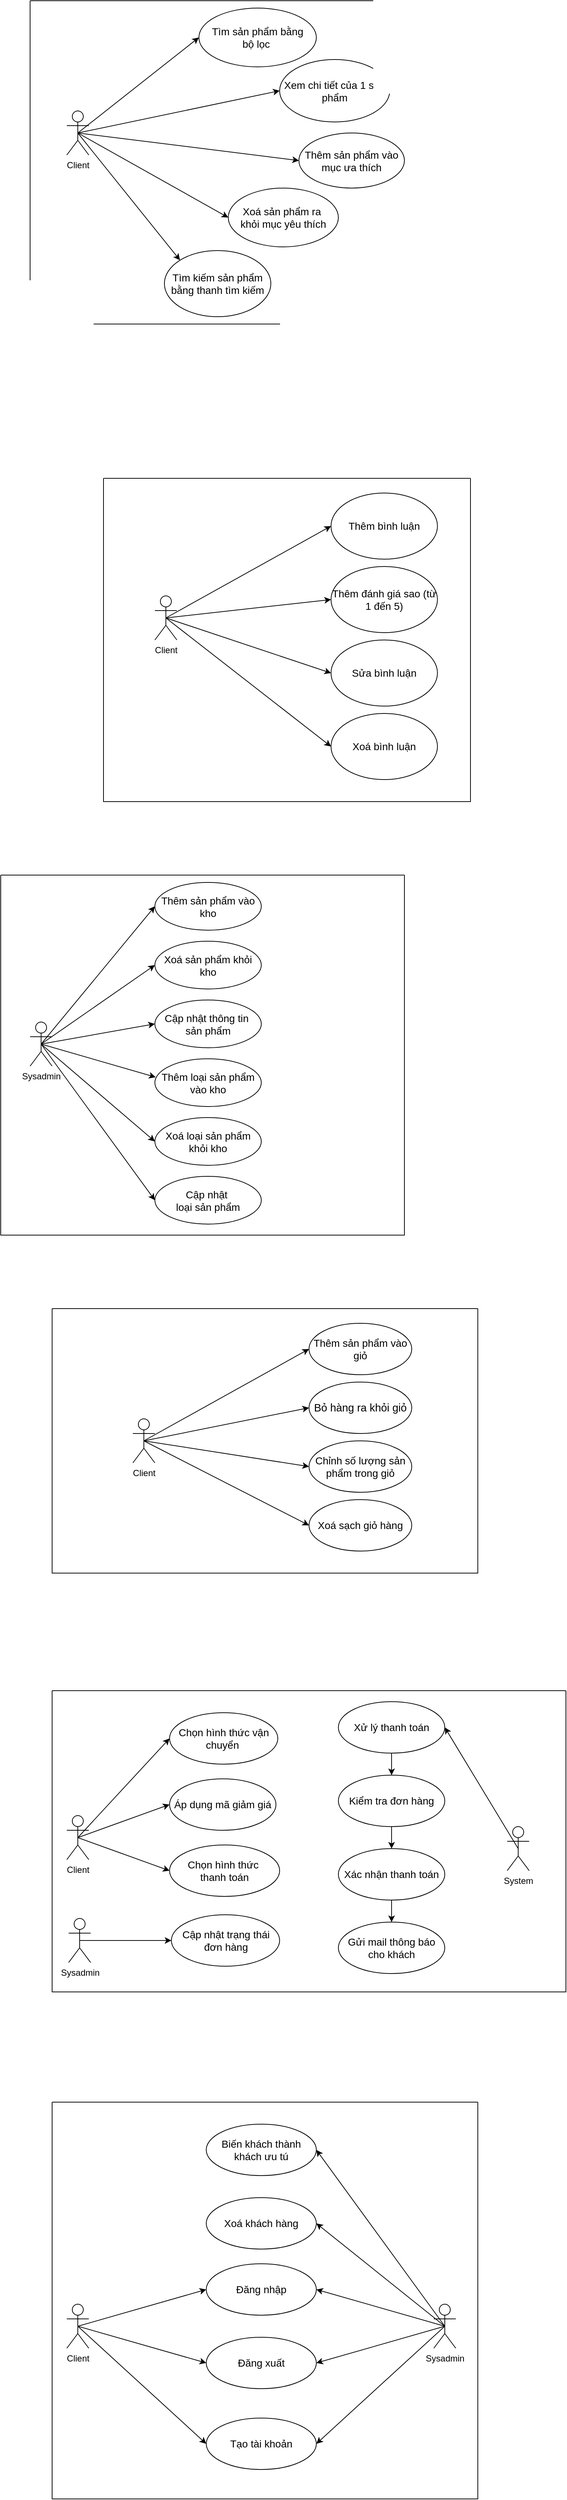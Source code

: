 <mxfile version="24.8.4">
  <diagram name="Page-1" id="LvXtny7HEHkpSI42lx_Y">
    <mxGraphModel dx="880" dy="1629" grid="1" gridSize="10" guides="1" tooltips="1" connect="1" arrows="1" fold="1" page="1" pageScale="1" pageWidth="850" pageHeight="1100" math="0" shadow="0">
      <root>
        <mxCell id="0" />
        <mxCell id="1" parent="0" />
        <mxCell id="e6VT9PuegIeBSxXCI6qS-4" value="" style="swimlane;startSize=0;" parent="1" vertex="1">
          <mxGeometry x="170" y="-100" width="600" height="440" as="geometry" />
        </mxCell>
        <mxCell id="e6VT9PuegIeBSxXCI6qS-1" value="Client" style="shape=umlActor;verticalLabelPosition=bottom;verticalAlign=top;html=1;outlineConnect=0;" parent="e6VT9PuegIeBSxXCI6qS-4" vertex="1">
          <mxGeometry x="50" y="150" width="30" height="60" as="geometry" />
        </mxCell>
        <mxCell id="e6VT9PuegIeBSxXCI6qS-5" value="&lt;font style=&quot;font-size: 14px;&quot;&gt;Tìm sản phẩm bằng bộ&amp;nbsp;&lt;/font&gt;&lt;font style=&quot;background-color: initial; font-size: 14px;&quot;&gt;l&lt;/font&gt;&lt;span style=&quot;background-color: initial; font-size: 14px;&quot;&gt;ọc&amp;nbsp;&lt;/span&gt;" style="ellipse;whiteSpace=wrap;html=1;" parent="e6VT9PuegIeBSxXCI6qS-4" vertex="1">
          <mxGeometry x="230" y="10" width="160" height="80" as="geometry" />
        </mxCell>
        <mxCell id="e6VT9PuegIeBSxXCI6qS-6" value="&lt;font style=&quot;font-size: 14px;&quot;&gt;Xem chi tiết của 1 sản phẩm&lt;/font&gt;" style="ellipse;whiteSpace=wrap;html=1;" parent="e6VT9PuegIeBSxXCI6qS-4" vertex="1">
          <mxGeometry x="340" y="80" width="150" height="85" as="geometry" />
        </mxCell>
        <mxCell id="e6VT9PuegIeBSxXCI6qS-7" value="&lt;font style=&quot;font-size: 14px;&quot;&gt;Thêm sản phẩm vào mục ưa thích&lt;/font&gt;" style="ellipse;whiteSpace=wrap;html=1;" parent="e6VT9PuegIeBSxXCI6qS-4" vertex="1">
          <mxGeometry x="366.25" y="180" width="143.75" height="75" as="geometry" />
        </mxCell>
        <mxCell id="e6VT9PuegIeBSxXCI6qS-9" value="" style="endArrow=classic;html=1;rounded=0;exitX=0.5;exitY=0.5;exitDx=0;exitDy=0;exitPerimeter=0;entryX=0;entryY=0.5;entryDx=0;entryDy=0;" parent="e6VT9PuegIeBSxXCI6qS-4" source="e6VT9PuegIeBSxXCI6qS-1" target="e6VT9PuegIeBSxXCI6qS-5" edge="1">
          <mxGeometry width="50" height="50" relative="1" as="geometry">
            <mxPoint x="200" y="180" as="sourcePoint" />
            <mxPoint x="250" y="130" as="targetPoint" />
          </mxGeometry>
        </mxCell>
        <mxCell id="e6VT9PuegIeBSxXCI6qS-10" value="" style="endArrow=classic;html=1;rounded=0;exitX=0.5;exitY=0.5;exitDx=0;exitDy=0;exitPerimeter=0;entryX=0;entryY=0.5;entryDx=0;entryDy=0;" parent="e6VT9PuegIeBSxXCI6qS-4" source="e6VT9PuegIeBSxXCI6qS-1" target="e6VT9PuegIeBSxXCI6qS-6" edge="1">
          <mxGeometry width="50" height="50" relative="1" as="geometry">
            <mxPoint x="45" y="190" as="sourcePoint" />
            <mxPoint x="270" y="80" as="targetPoint" />
          </mxGeometry>
        </mxCell>
        <mxCell id="e6VT9PuegIeBSxXCI6qS-11" value="" style="endArrow=classic;html=1;rounded=0;entryX=0;entryY=0.5;entryDx=0;entryDy=0;exitX=0.5;exitY=0.5;exitDx=0;exitDy=0;exitPerimeter=0;" parent="e6VT9PuegIeBSxXCI6qS-4" source="e6VT9PuegIeBSxXCI6qS-1" target="e6VT9PuegIeBSxXCI6qS-7" edge="1">
          <mxGeometry width="50" height="50" relative="1" as="geometry">
            <mxPoint x="45" y="190" as="sourcePoint" />
            <mxPoint x="270" y="210" as="targetPoint" />
          </mxGeometry>
        </mxCell>
        <mxCell id="JCgOfN1_3YYLHY2QdvUY-4" value="&lt;font style=&quot;font-size: 14px;&quot;&gt;Tìm kiếm sản phẩm bằng thanh tìm kiếm&lt;/font&gt;" style="ellipse;whiteSpace=wrap;html=1;" parent="e6VT9PuegIeBSxXCI6qS-4" vertex="1">
          <mxGeometry x="183" y="340" width="145" height="90" as="geometry" />
        </mxCell>
        <mxCell id="JCgOfN1_3YYLHY2QdvUY-5" value="" style="endArrow=classic;html=1;rounded=0;entryX=0;entryY=0;entryDx=0;entryDy=0;exitX=0.5;exitY=0.5;exitDx=0;exitDy=0;exitPerimeter=0;" parent="e6VT9PuegIeBSxXCI6qS-4" source="e6VT9PuegIeBSxXCI6qS-1" target="JCgOfN1_3YYLHY2QdvUY-4" edge="1">
          <mxGeometry width="50" height="50" relative="1" as="geometry">
            <mxPoint x="45" y="190" as="sourcePoint" />
            <mxPoint x="220" y="305" as="targetPoint" />
          </mxGeometry>
        </mxCell>
        <mxCell id="BVyv462IixhQ07pMpROs-1" value="&lt;span style=&quot;font-size: 14px;&quot;&gt;Xoá sản phẩm ra&amp;nbsp;&lt;/span&gt;&lt;div&gt;&lt;span style=&quot;font-size: 14px;&quot;&gt;khỏi mục yêu thích&lt;/span&gt;&lt;/div&gt;" style="ellipse;whiteSpace=wrap;html=1;" parent="e6VT9PuegIeBSxXCI6qS-4" vertex="1">
          <mxGeometry x="270" y="255" width="150" height="80" as="geometry" />
        </mxCell>
        <mxCell id="BVyv462IixhQ07pMpROs-2" value="" style="endArrow=classic;html=1;rounded=0;entryX=0;entryY=0.5;entryDx=0;entryDy=0;exitX=0.5;exitY=0.5;exitDx=0;exitDy=0;exitPerimeter=0;" parent="e6VT9PuegIeBSxXCI6qS-4" source="e6VT9PuegIeBSxXCI6qS-1" target="BVyv462IixhQ07pMpROs-1" edge="1">
          <mxGeometry width="50" height="50" relative="1" as="geometry">
            <mxPoint x="35" y="190" as="sourcePoint" />
            <mxPoint x="240" y="280" as="targetPoint" />
          </mxGeometry>
        </mxCell>
        <mxCell id="e6VT9PuegIeBSxXCI6qS-15" value="" style="swimlane;startSize=0;" parent="1" vertex="1">
          <mxGeometry x="270" y="550" width="500" height="440" as="geometry" />
        </mxCell>
        <mxCell id="e6VT9PuegIeBSxXCI6qS-16" value="Client" style="shape=umlActor;verticalLabelPosition=bottom;verticalAlign=top;html=1;outlineConnect=0;" parent="e6VT9PuegIeBSxXCI6qS-15" vertex="1">
          <mxGeometry x="70" y="160" width="30" height="60" as="geometry" />
        </mxCell>
        <mxCell id="e6VT9PuegIeBSxXCI6qS-17" value="&lt;font style=&quot;font-size: 14px;&quot;&gt;Thêm bình luận&lt;/font&gt;" style="ellipse;whiteSpace=wrap;html=1;" parent="e6VT9PuegIeBSxXCI6qS-15" vertex="1">
          <mxGeometry x="310" y="20" width="145" height="90" as="geometry" />
        </mxCell>
        <mxCell id="e6VT9PuegIeBSxXCI6qS-18" value="&lt;span style=&quot;font-size: 14px;&quot;&gt;Thêm đánh giá sao (từ 1 đến 5)&lt;/span&gt;" style="ellipse;whiteSpace=wrap;html=1;" parent="e6VT9PuegIeBSxXCI6qS-15" vertex="1">
          <mxGeometry x="310" y="120" width="145" height="90" as="geometry" />
        </mxCell>
        <mxCell id="e6VT9PuegIeBSxXCI6qS-19" value="&lt;div&gt;&lt;font style=&quot;font-size: 14px;&quot;&gt;Sửa bình luận&lt;/font&gt;&lt;/div&gt;" style="ellipse;whiteSpace=wrap;html=1;" parent="e6VT9PuegIeBSxXCI6qS-15" vertex="1">
          <mxGeometry x="310" y="220" width="145" height="90" as="geometry" />
        </mxCell>
        <mxCell id="e6VT9PuegIeBSxXCI6qS-20" value="&lt;div&gt;&lt;font style=&quot;font-size: 14px;&quot;&gt;Xoá bình luận&lt;/font&gt;&lt;/div&gt;" style="ellipse;whiteSpace=wrap;html=1;" parent="e6VT9PuegIeBSxXCI6qS-15" vertex="1">
          <mxGeometry x="310" y="320" width="145" height="90" as="geometry" />
        </mxCell>
        <mxCell id="e6VT9PuegIeBSxXCI6qS-21" value="" style="endArrow=classic;html=1;rounded=0;exitX=0.5;exitY=0.5;exitDx=0;exitDy=0;exitPerimeter=0;entryX=0;entryY=0.5;entryDx=0;entryDy=0;" parent="e6VT9PuegIeBSxXCI6qS-15" source="e6VT9PuegIeBSxXCI6qS-16" target="e6VT9PuegIeBSxXCI6qS-17" edge="1">
          <mxGeometry width="50" height="50" relative="1" as="geometry">
            <mxPoint x="250" y="190" as="sourcePoint" />
            <mxPoint x="300" y="140" as="targetPoint" />
          </mxGeometry>
        </mxCell>
        <mxCell id="e6VT9PuegIeBSxXCI6qS-22" value="" style="endArrow=classic;html=1;rounded=0;exitX=0.5;exitY=0.5;exitDx=0;exitDy=0;exitPerimeter=0;entryX=0;entryY=0.5;entryDx=0;entryDy=0;" parent="e6VT9PuegIeBSxXCI6qS-15" source="e6VT9PuegIeBSxXCI6qS-16" target="e6VT9PuegIeBSxXCI6qS-18" edge="1">
          <mxGeometry width="50" height="50" relative="1" as="geometry">
            <mxPoint x="95" y="200" as="sourcePoint" />
            <mxPoint x="320" y="90" as="targetPoint" />
          </mxGeometry>
        </mxCell>
        <mxCell id="e6VT9PuegIeBSxXCI6qS-23" value="" style="endArrow=classic;html=1;rounded=0;entryX=0;entryY=0.5;entryDx=0;entryDy=0;exitX=0.5;exitY=0.5;exitDx=0;exitDy=0;exitPerimeter=0;" parent="e6VT9PuegIeBSxXCI6qS-15" source="e6VT9PuegIeBSxXCI6qS-16" target="e6VT9PuegIeBSxXCI6qS-19" edge="1">
          <mxGeometry width="50" height="50" relative="1" as="geometry">
            <mxPoint x="95" y="200" as="sourcePoint" />
            <mxPoint x="320" y="220" as="targetPoint" />
          </mxGeometry>
        </mxCell>
        <mxCell id="e6VT9PuegIeBSxXCI6qS-24" value="" style="endArrow=classic;html=1;rounded=0;entryX=0;entryY=0.5;entryDx=0;entryDy=0;exitX=0.5;exitY=0.5;exitDx=0;exitDy=0;exitPerimeter=0;" parent="e6VT9PuegIeBSxXCI6qS-15" source="e6VT9PuegIeBSxXCI6qS-16" target="e6VT9PuegIeBSxXCI6qS-20" edge="1">
          <mxGeometry width="50" height="50" relative="1" as="geometry">
            <mxPoint x="95" y="200" as="sourcePoint" />
            <mxPoint x="320" y="280" as="targetPoint" />
          </mxGeometry>
        </mxCell>
        <mxCell id="e6VT9PuegIeBSxXCI6qS-26" value="" style="swimlane;startSize=0;" parent="1" vertex="1">
          <mxGeometry x="200" y="1680" width="580" height="360" as="geometry" />
        </mxCell>
        <mxCell id="e6VT9PuegIeBSxXCI6qS-27" value="Client" style="shape=umlActor;verticalLabelPosition=bottom;verticalAlign=top;html=1;outlineConnect=0;" parent="e6VT9PuegIeBSxXCI6qS-26" vertex="1">
          <mxGeometry x="110" y="150" width="30" height="60" as="geometry" />
        </mxCell>
        <mxCell id="e6VT9PuegIeBSxXCI6qS-28" value="&lt;font style=&quot;font-size: 14px;&quot;&gt;Thêm sản phẩm vào giỏ&lt;/font&gt;" style="ellipse;whiteSpace=wrap;html=1;" parent="e6VT9PuegIeBSxXCI6qS-26" vertex="1">
          <mxGeometry x="350" y="20" width="140" height="70" as="geometry" />
        </mxCell>
        <mxCell id="e6VT9PuegIeBSxXCI6qS-29" value="&lt;span id=&quot;docs-internal-guid-1b1d951b-7fff-7fb7-a342-1d628ba46eca&quot;&gt;&lt;span style=&quot;font-size: 11pt; font-family: Arial, sans-serif; background-color: transparent; font-variant-numeric: normal; font-variant-east-asian: normal; font-variant-alternates: normal; font-variant-position: normal; vertical-align: baseline; white-space-collapse: preserve;&quot;&gt;Bỏ hàng ra khỏi giỏ&lt;/span&gt;&lt;/span&gt;" style="ellipse;whiteSpace=wrap;html=1;" parent="e6VT9PuegIeBSxXCI6qS-26" vertex="1">
          <mxGeometry x="350" y="100" width="140" height="70" as="geometry" />
        </mxCell>
        <mxCell id="e6VT9PuegIeBSxXCI6qS-31" value="&lt;font style=&quot;font-size: 14px;&quot;&gt;Chỉnh số lượng sản phẩm trong giỏ&lt;/font&gt;" style="ellipse;whiteSpace=wrap;html=1;" parent="e6VT9PuegIeBSxXCI6qS-26" vertex="1">
          <mxGeometry x="350" y="180" width="140" height="70" as="geometry" />
        </mxCell>
        <mxCell id="e6VT9PuegIeBSxXCI6qS-32" value="" style="endArrow=classic;html=1;rounded=0;exitX=0.5;exitY=0.5;exitDx=0;exitDy=0;exitPerimeter=0;entryX=0;entryY=0.5;entryDx=0;entryDy=0;" parent="e6VT9PuegIeBSxXCI6qS-26" source="e6VT9PuegIeBSxXCI6qS-27" target="e6VT9PuegIeBSxXCI6qS-28" edge="1">
          <mxGeometry width="50" height="50" relative="1" as="geometry">
            <mxPoint x="290" y="180" as="sourcePoint" />
            <mxPoint x="340" y="130" as="targetPoint" />
          </mxGeometry>
        </mxCell>
        <mxCell id="e6VT9PuegIeBSxXCI6qS-33" value="" style="endArrow=classic;html=1;rounded=0;exitX=0.5;exitY=0.5;exitDx=0;exitDy=0;exitPerimeter=0;entryX=0;entryY=0.5;entryDx=0;entryDy=0;" parent="e6VT9PuegIeBSxXCI6qS-26" source="e6VT9PuegIeBSxXCI6qS-27" target="e6VT9PuegIeBSxXCI6qS-29" edge="1">
          <mxGeometry width="50" height="50" relative="1" as="geometry">
            <mxPoint x="135" y="190" as="sourcePoint" />
            <mxPoint x="360" y="80" as="targetPoint" />
          </mxGeometry>
        </mxCell>
        <mxCell id="e6VT9PuegIeBSxXCI6qS-35" value="" style="endArrow=classic;html=1;rounded=0;entryX=0;entryY=0.5;entryDx=0;entryDy=0;exitX=0.5;exitY=0.5;exitDx=0;exitDy=0;exitPerimeter=0;" parent="e6VT9PuegIeBSxXCI6qS-26" source="e6VT9PuegIeBSxXCI6qS-27" target="e6VT9PuegIeBSxXCI6qS-31" edge="1">
          <mxGeometry width="50" height="50" relative="1" as="geometry">
            <mxPoint x="135" y="190" as="sourcePoint" />
            <mxPoint x="360" y="270" as="targetPoint" />
          </mxGeometry>
        </mxCell>
        <mxCell id="e6VT9PuegIeBSxXCI6qS-59" value="&lt;font style=&quot;font-size: 14px;&quot;&gt;Xoá sạch giỏ hàng&lt;/font&gt;" style="ellipse;whiteSpace=wrap;html=1;" parent="e6VT9PuegIeBSxXCI6qS-26" vertex="1">
          <mxGeometry x="350" y="260" width="140" height="70" as="geometry" />
        </mxCell>
        <mxCell id="e6VT9PuegIeBSxXCI6qS-60" value="" style="endArrow=classic;html=1;rounded=0;entryX=0;entryY=0.5;entryDx=0;entryDy=0;exitX=0.5;exitY=0.5;exitDx=0;exitDy=0;exitPerimeter=0;" parent="e6VT9PuegIeBSxXCI6qS-26" source="e6VT9PuegIeBSxXCI6qS-27" target="e6VT9PuegIeBSxXCI6qS-59" edge="1">
          <mxGeometry width="50" height="50" relative="1" as="geometry">
            <mxPoint x="135" y="190" as="sourcePoint" />
            <mxPoint x="360" y="280" as="targetPoint" />
          </mxGeometry>
        </mxCell>
        <mxCell id="e6VT9PuegIeBSxXCI6qS-37" value="" style="swimlane;startSize=0;" parent="1" vertex="1">
          <mxGeometry x="130" y="1090" width="550" height="490" as="geometry" />
        </mxCell>
        <mxCell id="e6VT9PuegIeBSxXCI6qS-38" value="Sysadmin" style="shape=umlActor;verticalLabelPosition=bottom;verticalAlign=top;html=1;outlineConnect=0;" parent="e6VT9PuegIeBSxXCI6qS-37" vertex="1">
          <mxGeometry x="40" y="200" width="30" height="60" as="geometry" />
        </mxCell>
        <mxCell id="e6VT9PuegIeBSxXCI6qS-43" value="" style="endArrow=classic;html=1;rounded=0;exitX=0.5;exitY=0.5;exitDx=0;exitDy=0;exitPerimeter=0;entryX=0;entryY=0.5;entryDx=0;entryDy=0;" parent="e6VT9PuegIeBSxXCI6qS-37" source="e6VT9PuegIeBSxXCI6qS-38" target="BVyv462IixhQ07pMpROs-4" edge="1">
          <mxGeometry width="50" height="50" relative="1" as="geometry">
            <mxPoint x="275" y="195" as="sourcePoint" />
            <mxPoint x="335" y="70" as="targetPoint" />
          </mxGeometry>
        </mxCell>
        <mxCell id="BVyv462IixhQ07pMpROs-4" value="&lt;span style=&quot;font-size: 14px;&quot;&gt;Thêm sản phẩm vào kho&lt;/span&gt;" style="ellipse;whiteSpace=wrap;html=1;" parent="e6VT9PuegIeBSxXCI6qS-37" vertex="1">
          <mxGeometry x="210" y="10" width="145" height="65" as="geometry" />
        </mxCell>
        <mxCell id="BVyv462IixhQ07pMpROs-5" value="&lt;span style=&quot;font-size: 14px;&quot;&gt;Xoá sản phẩm khỏi kho&lt;/span&gt;" style="ellipse;whiteSpace=wrap;html=1;" parent="e6VT9PuegIeBSxXCI6qS-37" vertex="1">
          <mxGeometry x="210" y="90" width="145" height="65" as="geometry" />
        </mxCell>
        <mxCell id="g7pzx_9ak5Ifbm7UY1Rb-11" value="&lt;span style=&quot;font-size: 14px;&quot;&gt;Cập nhật thông tin&amp;nbsp;&lt;/span&gt;&lt;div&gt;&lt;span style=&quot;font-size: 14px;&quot;&gt;sản phẩm&lt;/span&gt;&lt;/div&gt;" style="ellipse;whiteSpace=wrap;html=1;" parent="e6VT9PuegIeBSxXCI6qS-37" vertex="1">
          <mxGeometry x="210" y="170" width="145" height="65" as="geometry" />
        </mxCell>
        <mxCell id="g7pzx_9ak5Ifbm7UY1Rb-12" value="&lt;span style=&quot;font-size: 14px;&quot;&gt;Thêm loại sản phẩm vào kho&lt;/span&gt;" style="ellipse;whiteSpace=wrap;html=1;" parent="e6VT9PuegIeBSxXCI6qS-37" vertex="1">
          <mxGeometry x="210" y="250" width="145" height="65" as="geometry" />
        </mxCell>
        <mxCell id="g7pzx_9ak5Ifbm7UY1Rb-13" value="&lt;span style=&quot;font-size: 14px;&quot;&gt;Xoá&amp;nbsp;&lt;/span&gt;&lt;span style=&quot;font-size: 14px;&quot;&gt;loại&amp;nbsp;&lt;/span&gt;&lt;span style=&quot;font-size: 14px;&quot;&gt;sản phẩm khỏi kho&lt;/span&gt;" style="ellipse;whiteSpace=wrap;html=1;" parent="e6VT9PuegIeBSxXCI6qS-37" vertex="1">
          <mxGeometry x="210" y="330" width="145" height="65" as="geometry" />
        </mxCell>
        <mxCell id="g7pzx_9ak5Ifbm7UY1Rb-14" value="&lt;span style=&quot;font-size: 14px;&quot;&gt;Cập nhật&amp;nbsp;&lt;br&gt;&lt;/span&gt;&lt;div&gt;&lt;span style=&quot;font-size: 14px; background-color: initial;&quot;&gt;loại&amp;nbsp;&lt;/span&gt;&lt;span style=&quot;font-size: 14px;&quot;&gt;sản phẩm&lt;/span&gt;&lt;/div&gt;" style="ellipse;whiteSpace=wrap;html=1;" parent="e6VT9PuegIeBSxXCI6qS-37" vertex="1">
          <mxGeometry x="210" y="410" width="145" height="65" as="geometry" />
        </mxCell>
        <mxCell id="g7pzx_9ak5Ifbm7UY1Rb-15" value="" style="endArrow=classic;html=1;rounded=0;exitX=0.5;exitY=0.5;exitDx=0;exitDy=0;exitPerimeter=0;entryX=0;entryY=0.5;entryDx=0;entryDy=0;" parent="e6VT9PuegIeBSxXCI6qS-37" source="e6VT9PuegIeBSxXCI6qS-38" target="BVyv462IixhQ07pMpROs-5" edge="1">
          <mxGeometry width="50" height="50" relative="1" as="geometry">
            <mxPoint x="65" y="203" as="sourcePoint" />
            <mxPoint x="220" y="53" as="targetPoint" />
          </mxGeometry>
        </mxCell>
        <mxCell id="g7pzx_9ak5Ifbm7UY1Rb-16" value="" style="endArrow=classic;html=1;rounded=0;exitX=0.5;exitY=0.5;exitDx=0;exitDy=0;exitPerimeter=0;entryX=0;entryY=0.5;entryDx=0;entryDy=0;" parent="e6VT9PuegIeBSxXCI6qS-37" source="e6VT9PuegIeBSxXCI6qS-38" target="g7pzx_9ak5Ifbm7UY1Rb-11" edge="1">
          <mxGeometry width="50" height="50" relative="1" as="geometry">
            <mxPoint x="65" y="203" as="sourcePoint" />
            <mxPoint x="220" y="133" as="targetPoint" />
          </mxGeometry>
        </mxCell>
        <mxCell id="g7pzx_9ak5Ifbm7UY1Rb-17" value="" style="endArrow=classic;html=1;rounded=0;exitX=0.5;exitY=0.5;exitDx=0;exitDy=0;exitPerimeter=0;entryX=0.007;entryY=0.385;entryDx=0;entryDy=0;entryPerimeter=0;" parent="e6VT9PuegIeBSxXCI6qS-37" source="e6VT9PuegIeBSxXCI6qS-38" target="g7pzx_9ak5Ifbm7UY1Rb-12" edge="1">
          <mxGeometry width="50" height="50" relative="1" as="geometry">
            <mxPoint x="65" y="203" as="sourcePoint" />
            <mxPoint x="220" y="213" as="targetPoint" />
          </mxGeometry>
        </mxCell>
        <mxCell id="g7pzx_9ak5Ifbm7UY1Rb-18" value="" style="endArrow=classic;html=1;rounded=0;exitX=0.5;exitY=0.5;exitDx=0;exitDy=0;exitPerimeter=0;entryX=0;entryY=0.5;entryDx=0;entryDy=0;" parent="e6VT9PuegIeBSxXCI6qS-37" source="e6VT9PuegIeBSxXCI6qS-38" target="g7pzx_9ak5Ifbm7UY1Rb-13" edge="1">
          <mxGeometry width="50" height="50" relative="1" as="geometry">
            <mxPoint x="65" y="203" as="sourcePoint" />
            <mxPoint x="221" y="285" as="targetPoint" />
          </mxGeometry>
        </mxCell>
        <mxCell id="g7pzx_9ak5Ifbm7UY1Rb-19" value="" style="endArrow=classic;html=1;rounded=0;exitX=0.5;exitY=0.5;exitDx=0;exitDy=0;exitPerimeter=0;entryX=0;entryY=0.5;entryDx=0;entryDy=0;" parent="e6VT9PuegIeBSxXCI6qS-37" source="e6VT9PuegIeBSxXCI6qS-38" target="g7pzx_9ak5Ifbm7UY1Rb-14" edge="1">
          <mxGeometry width="50" height="50" relative="1" as="geometry">
            <mxPoint x="65" y="203" as="sourcePoint" />
            <mxPoint x="220" y="373" as="targetPoint" />
          </mxGeometry>
        </mxCell>
        <mxCell id="e6VT9PuegIeBSxXCI6qS-50" value="" style="swimlane;startSize=0;" parent="1" vertex="1">
          <mxGeometry x="200" y="2200" width="700" height="410" as="geometry" />
        </mxCell>
        <mxCell id="e6VT9PuegIeBSxXCI6qS-51" value="Client" style="shape=umlActor;verticalLabelPosition=bottom;verticalAlign=top;html=1;outlineConnect=0;" parent="e6VT9PuegIeBSxXCI6qS-50" vertex="1">
          <mxGeometry x="20" y="170" width="30" height="60" as="geometry" />
        </mxCell>
        <mxCell id="e6VT9PuegIeBSxXCI6qS-52" value="&lt;font style=&quot;font-size: 14px;&quot;&gt;Áp dụng mã giảm giá&lt;/font&gt;" style="ellipse;whiteSpace=wrap;html=1;" parent="e6VT9PuegIeBSxXCI6qS-50" vertex="1">
          <mxGeometry x="160" y="120" width="145" height="70" as="geometry" />
        </mxCell>
        <mxCell id="e6VT9PuegIeBSxXCI6qS-53" value="&lt;span style=&quot;font-size: 14px;&quot;&gt;Chọn hình thức&amp;nbsp;&lt;/span&gt;&lt;div&gt;&lt;span style=&quot;font-size: 14px;&quot;&gt;thanh&amp;nbsp;&lt;/span&gt;&lt;span style=&quot;font-size: 14px; background-color: initial;&quot;&gt;toán&lt;/span&gt;&lt;/div&gt;" style="ellipse;whiteSpace=wrap;html=1;" parent="e6VT9PuegIeBSxXCI6qS-50" vertex="1">
          <mxGeometry x="160" y="210" width="150" height="70" as="geometry" />
        </mxCell>
        <mxCell id="e6VT9PuegIeBSxXCI6qS-55" value="" style="endArrow=classic;html=1;rounded=0;exitX=0.5;exitY=0.5;exitDx=0;exitDy=0;exitPerimeter=0;entryX=0;entryY=0.5;entryDx=0;entryDy=0;" parent="e6VT9PuegIeBSxXCI6qS-50" source="e6VT9PuegIeBSxXCI6qS-51" target="e6VT9PuegIeBSxXCI6qS-52" edge="1">
          <mxGeometry width="50" height="50" relative="1" as="geometry">
            <mxPoint x="200" y="200" as="sourcePoint" />
            <mxPoint x="250" y="150" as="targetPoint" />
          </mxGeometry>
        </mxCell>
        <mxCell id="e6VT9PuegIeBSxXCI6qS-56" value="" style="endArrow=classic;html=1;rounded=0;exitX=0.5;exitY=0.5;exitDx=0;exitDy=0;exitPerimeter=0;entryX=0;entryY=0.5;entryDx=0;entryDy=0;" parent="e6VT9PuegIeBSxXCI6qS-50" source="e6VT9PuegIeBSxXCI6qS-51" target="e6VT9PuegIeBSxXCI6qS-53" edge="1">
          <mxGeometry width="50" height="50" relative="1" as="geometry">
            <mxPoint x="45" y="210" as="sourcePoint" />
            <mxPoint x="270" y="100" as="targetPoint" />
          </mxGeometry>
        </mxCell>
        <mxCell id="e6VT9PuegIeBSxXCI6qS-77" value="Sysadmin" style="shape=umlActor;verticalLabelPosition=bottom;verticalAlign=top;html=1;outlineConnect=0;" parent="e6VT9PuegIeBSxXCI6qS-50" vertex="1">
          <mxGeometry x="22.5" y="310" width="30" height="60" as="geometry" />
        </mxCell>
        <mxCell id="e6VT9PuegIeBSxXCI6qS-78" value="&lt;span style=&quot;font-size: 14px;&quot;&gt;Cập nhật trạng thái đơn hàng&lt;/span&gt;" style="ellipse;whiteSpace=wrap;html=1;" parent="e6VT9PuegIeBSxXCI6qS-50" vertex="1">
          <mxGeometry x="162.5" y="305" width="147.5" height="70" as="geometry" />
        </mxCell>
        <mxCell id="e6VT9PuegIeBSxXCI6qS-79" value="" style="endArrow=classic;html=1;rounded=0;exitX=0.5;exitY=0.5;exitDx=0;exitDy=0;exitPerimeter=0;entryX=0;entryY=0.5;entryDx=0;entryDy=0;" parent="e6VT9PuegIeBSxXCI6qS-50" source="e6VT9PuegIeBSxXCI6qS-77" target="e6VT9PuegIeBSxXCI6qS-78" edge="1">
          <mxGeometry width="50" height="50" relative="1" as="geometry">
            <mxPoint x="-387.5" y="350" as="sourcePoint" />
            <mxPoint x="-162.5" y="360" as="targetPoint" />
          </mxGeometry>
        </mxCell>
        <mxCell id="JCgOfN1_3YYLHY2QdvUY-6" value="System" style="shape=umlActor;verticalLabelPosition=bottom;verticalAlign=top;html=1;outlineConnect=0;" parent="e6VT9PuegIeBSxXCI6qS-50" vertex="1">
          <mxGeometry x="620" y="185" width="30" height="60" as="geometry" />
        </mxCell>
        <mxCell id="JCgOfN1_3YYLHY2QdvUY-12" style="edgeStyle=orthogonalEdgeStyle;rounded=0;orthogonalLoop=1;jettySize=auto;html=1;entryX=0.5;entryY=0;entryDx=0;entryDy=0;" parent="e6VT9PuegIeBSxXCI6qS-50" source="JCgOfN1_3YYLHY2QdvUY-7" target="JCgOfN1_3YYLHY2QdvUY-8" edge="1">
          <mxGeometry relative="1" as="geometry" />
        </mxCell>
        <mxCell id="JCgOfN1_3YYLHY2QdvUY-7" value="&lt;font style=&quot;font-size: 14px;&quot;&gt;Xử lý thanh toán&lt;/font&gt;" style="ellipse;whiteSpace=wrap;html=1;" parent="e6VT9PuegIeBSxXCI6qS-50" vertex="1">
          <mxGeometry x="390" y="15" width="145" height="70" as="geometry" />
        </mxCell>
        <mxCell id="JCgOfN1_3YYLHY2QdvUY-13" style="edgeStyle=orthogonalEdgeStyle;rounded=0;orthogonalLoop=1;jettySize=auto;html=1;entryX=0.5;entryY=0;entryDx=0;entryDy=0;" parent="e6VT9PuegIeBSxXCI6qS-50" source="JCgOfN1_3YYLHY2QdvUY-8" target="JCgOfN1_3YYLHY2QdvUY-9" edge="1">
          <mxGeometry relative="1" as="geometry" />
        </mxCell>
        <mxCell id="JCgOfN1_3YYLHY2QdvUY-8" value="&lt;font style=&quot;font-size: 14px;&quot;&gt;Kiểm tra đơn hàng&lt;/font&gt;" style="ellipse;whiteSpace=wrap;html=1;" parent="e6VT9PuegIeBSxXCI6qS-50" vertex="1">
          <mxGeometry x="390" y="115" width="145" height="70" as="geometry" />
        </mxCell>
        <mxCell id="JCgOfN1_3YYLHY2QdvUY-14" style="edgeStyle=orthogonalEdgeStyle;rounded=0;orthogonalLoop=1;jettySize=auto;html=1;entryX=0.5;entryY=0;entryDx=0;entryDy=0;" parent="e6VT9PuegIeBSxXCI6qS-50" source="JCgOfN1_3YYLHY2QdvUY-9" target="JCgOfN1_3YYLHY2QdvUY-10" edge="1">
          <mxGeometry relative="1" as="geometry" />
        </mxCell>
        <mxCell id="JCgOfN1_3YYLHY2QdvUY-9" value="&lt;font style=&quot;font-size: 14px;&quot;&gt;Xác nhận thanh toán&lt;/font&gt;" style="ellipse;whiteSpace=wrap;html=1;" parent="e6VT9PuegIeBSxXCI6qS-50" vertex="1">
          <mxGeometry x="390" y="215" width="145" height="70" as="geometry" />
        </mxCell>
        <mxCell id="JCgOfN1_3YYLHY2QdvUY-10" value="&lt;font style=&quot;font-size: 14px;&quot;&gt;Gửi mail thông báo cho khách&lt;/font&gt;" style="ellipse;whiteSpace=wrap;html=1;" parent="e6VT9PuegIeBSxXCI6qS-50" vertex="1">
          <mxGeometry x="390" y="315" width="145" height="70" as="geometry" />
        </mxCell>
        <mxCell id="JCgOfN1_3YYLHY2QdvUY-11" value="" style="endArrow=classic;html=1;rounded=0;exitX=0.5;exitY=0.5;exitDx=0;exitDy=0;exitPerimeter=0;entryX=1;entryY=0.5;entryDx=0;entryDy=0;" parent="e6VT9PuegIeBSxXCI6qS-50" source="JCgOfN1_3YYLHY2QdvUY-6" target="JCgOfN1_3YYLHY2QdvUY-7" edge="1">
          <mxGeometry width="50" height="50" relative="1" as="geometry">
            <mxPoint x="590" y="115" as="sourcePoint" />
            <mxPoint x="723" y="200" as="targetPoint" />
          </mxGeometry>
        </mxCell>
        <mxCell id="BVyv462IixhQ07pMpROs-10" value="&lt;font style=&quot;font-size: 14px;&quot;&gt;Chọn hình thức vận chuyển&amp;nbsp;&lt;/font&gt;" style="ellipse;whiteSpace=wrap;html=1;" parent="e6VT9PuegIeBSxXCI6qS-50" vertex="1">
          <mxGeometry x="160" y="30" width="147.5" height="70" as="geometry" />
        </mxCell>
        <mxCell id="BVyv462IixhQ07pMpROs-11" value="" style="endArrow=classic;html=1;rounded=0;exitX=0.5;exitY=0.5;exitDx=0;exitDy=0;exitPerimeter=0;entryX=0;entryY=0.5;entryDx=0;entryDy=0;" parent="e6VT9PuegIeBSxXCI6qS-50" source="e6VT9PuegIeBSxXCI6qS-51" target="BVyv462IixhQ07pMpROs-10" edge="1">
          <mxGeometry width="50" height="50" relative="1" as="geometry">
            <mxPoint x="45" y="210" as="sourcePoint" />
            <mxPoint x="173" y="145" as="targetPoint" />
          </mxGeometry>
        </mxCell>
        <mxCell id="e6VT9PuegIeBSxXCI6qS-93" value="" style="swimlane;startSize=0;" parent="1" vertex="1">
          <mxGeometry x="200" y="2760" width="580" height="540" as="geometry" />
        </mxCell>
        <mxCell id="e6VT9PuegIeBSxXCI6qS-94" value="Client" style="shape=umlActor;verticalLabelPosition=bottom;verticalAlign=top;html=1;outlineConnect=0;" parent="e6VT9PuegIeBSxXCI6qS-93" vertex="1">
          <mxGeometry x="20" y="275" width="30" height="60" as="geometry" />
        </mxCell>
        <mxCell id="e6VT9PuegIeBSxXCI6qS-96" value="&lt;span style=&quot;font-size: 14px;&quot;&gt;Đăng nhập&lt;/span&gt;" style="ellipse;whiteSpace=wrap;html=1;" parent="e6VT9PuegIeBSxXCI6qS-93" vertex="1">
          <mxGeometry x="210" y="220" width="150" height="70" as="geometry" />
        </mxCell>
        <mxCell id="e6VT9PuegIeBSxXCI6qS-98" value="" style="endArrow=classic;html=1;rounded=0;exitX=0.5;exitY=0.5;exitDx=0;exitDy=0;exitPerimeter=0;entryX=0;entryY=0.5;entryDx=0;entryDy=0;" parent="e6VT9PuegIeBSxXCI6qS-93" source="e6VT9PuegIeBSxXCI6qS-94" target="e6VT9PuegIeBSxXCI6qS-96" edge="1">
          <mxGeometry width="50" height="50" relative="1" as="geometry">
            <mxPoint x="45" y="370" as="sourcePoint" />
            <mxPoint x="270" y="260" as="targetPoint" />
          </mxGeometry>
        </mxCell>
        <mxCell id="e6VT9PuegIeBSxXCI6qS-101" value="Sysadmin" style="shape=umlActor;verticalLabelPosition=bottom;verticalAlign=top;html=1;outlineConnect=0;" parent="e6VT9PuegIeBSxXCI6qS-93" vertex="1">
          <mxGeometry x="520" y="275" width="30" height="60" as="geometry" />
        </mxCell>
        <mxCell id="e6VT9PuegIeBSxXCI6qS-105" value="" style="endArrow=classic;html=1;rounded=0;entryX=1;entryY=0.5;entryDx=0;entryDy=0;exitX=0.5;exitY=0.5;exitDx=0;exitDy=0;exitPerimeter=0;" parent="e6VT9PuegIeBSxXCI6qS-93" source="e6VT9PuegIeBSxXCI6qS-101" target="e6VT9PuegIeBSxXCI6qS-96" edge="1">
          <mxGeometry width="50" height="50" relative="1" as="geometry">
            <mxPoint x="45" y="315" as="sourcePoint" />
            <mxPoint x="270" y="315" as="targetPoint" />
          </mxGeometry>
        </mxCell>
        <mxCell id="7XLWhAyLj9YUo7ISnvzk-2" value="" style="endArrow=classic;html=1;rounded=0;exitX=0.5;exitY=0.5;exitDx=0;exitDy=0;exitPerimeter=0;entryX=0;entryY=0.5;entryDx=0;entryDy=0;" parent="e6VT9PuegIeBSxXCI6qS-93" source="e6VT9PuegIeBSxXCI6qS-94" target="BVyv462IixhQ07pMpROs-3" edge="1">
          <mxGeometry width="50" height="50" relative="1" as="geometry">
            <mxPoint x="45" y="315" as="sourcePoint" />
            <mxPoint x="250" y="405" as="targetPoint" />
          </mxGeometry>
        </mxCell>
        <mxCell id="7XLWhAyLj9YUo7ISnvzk-4" value="" style="endArrow=classic;html=1;rounded=0;entryX=1;entryY=0.5;entryDx=0;entryDy=0;exitX=0.5;exitY=0.5;exitDx=0;exitDy=0;exitPerimeter=0;" parent="e6VT9PuegIeBSxXCI6qS-93" source="e6VT9PuegIeBSxXCI6qS-101" target="BVyv462IixhQ07pMpROs-3" edge="1">
          <mxGeometry width="50" height="50" relative="1" as="geometry">
            <mxPoint x="45" y="315" as="sourcePoint" />
            <mxPoint x="250" y="495" as="targetPoint" />
          </mxGeometry>
        </mxCell>
        <mxCell id="BVyv462IixhQ07pMpROs-3" value="&lt;span style=&quot;font-size: 14px;&quot;&gt;Đăng xuất&lt;/span&gt;" style="ellipse;whiteSpace=wrap;html=1;" parent="e6VT9PuegIeBSxXCI6qS-93" vertex="1">
          <mxGeometry x="210" y="320" width="150" height="70" as="geometry" />
        </mxCell>
        <mxCell id="g7pzx_9ak5Ifbm7UY1Rb-1" value="&lt;span style=&quot;font-size: 14px;&quot;&gt;Xoá khách hàng&lt;/span&gt;" style="ellipse;whiteSpace=wrap;html=1;" parent="e6VT9PuegIeBSxXCI6qS-93" vertex="1">
          <mxGeometry x="210" y="130" width="150" height="70" as="geometry" />
        </mxCell>
        <mxCell id="g7pzx_9ak5Ifbm7UY1Rb-2" value="&lt;span style=&quot;font-size: 14px;&quot;&gt;Biến khách thành khách ưu tú&lt;/span&gt;" style="ellipse;whiteSpace=wrap;html=1;" parent="e6VT9PuegIeBSxXCI6qS-93" vertex="1">
          <mxGeometry x="210" y="30" width="150" height="70" as="geometry" />
        </mxCell>
        <mxCell id="g7pzx_9ak5Ifbm7UY1Rb-4" value="" style="endArrow=classic;html=1;rounded=0;entryX=1;entryY=0.5;entryDx=0;entryDy=0;exitX=0.5;exitY=0.5;exitDx=0;exitDy=0;exitPerimeter=0;" parent="e6VT9PuegIeBSxXCI6qS-93" source="e6VT9PuegIeBSxXCI6qS-101" target="g7pzx_9ak5Ifbm7UY1Rb-1" edge="1">
          <mxGeometry width="50" height="50" relative="1" as="geometry">
            <mxPoint x="545" y="315" as="sourcePoint" />
            <mxPoint x="370" y="265" as="targetPoint" />
          </mxGeometry>
        </mxCell>
        <mxCell id="g7pzx_9ak5Ifbm7UY1Rb-5" value="" style="endArrow=classic;html=1;rounded=0;entryX=1;entryY=0.5;entryDx=0;entryDy=0;exitX=0.5;exitY=0.5;exitDx=0;exitDy=0;exitPerimeter=0;" parent="e6VT9PuegIeBSxXCI6qS-93" source="e6VT9PuegIeBSxXCI6qS-101" target="g7pzx_9ak5Ifbm7UY1Rb-2" edge="1">
          <mxGeometry width="50" height="50" relative="1" as="geometry">
            <mxPoint x="530" y="310" as="sourcePoint" />
            <mxPoint x="370" y="165" as="targetPoint" />
          </mxGeometry>
        </mxCell>
        <mxCell id="g7pzx_9ak5Ifbm7UY1Rb-6" value="&lt;span style=&quot;font-size: 14px;&quot;&gt;Tạo tài khoản&lt;/span&gt;" style="ellipse;whiteSpace=wrap;html=1;" parent="e6VT9PuegIeBSxXCI6qS-93" vertex="1">
          <mxGeometry x="210" y="430" width="150" height="70" as="geometry" />
        </mxCell>
        <mxCell id="g7pzx_9ak5Ifbm7UY1Rb-8" value="" style="endArrow=classic;html=1;rounded=0;exitX=0.5;exitY=0.5;exitDx=0;exitDy=0;exitPerimeter=0;entryX=0;entryY=0.5;entryDx=0;entryDy=0;" parent="e6VT9PuegIeBSxXCI6qS-93" source="e6VT9PuegIeBSxXCI6qS-94" target="g7pzx_9ak5Ifbm7UY1Rb-6" edge="1">
          <mxGeometry width="50" height="50" relative="1" as="geometry">
            <mxPoint x="45" y="315" as="sourcePoint" />
            <mxPoint x="220" y="365" as="targetPoint" />
          </mxGeometry>
        </mxCell>
        <mxCell id="g7pzx_9ak5Ifbm7UY1Rb-10" value="" style="endArrow=classic;html=1;rounded=0;entryX=1;entryY=0.5;entryDx=0;entryDy=0;exitX=0.5;exitY=0.5;exitDx=0;exitDy=0;exitPerimeter=0;" parent="e6VT9PuegIeBSxXCI6qS-93" source="e6VT9PuegIeBSxXCI6qS-101" target="g7pzx_9ak5Ifbm7UY1Rb-6" edge="1">
          <mxGeometry width="50" height="50" relative="1" as="geometry">
            <mxPoint x="545" y="315" as="sourcePoint" />
            <mxPoint x="370" y="365" as="targetPoint" />
          </mxGeometry>
        </mxCell>
      </root>
    </mxGraphModel>
  </diagram>
</mxfile>
